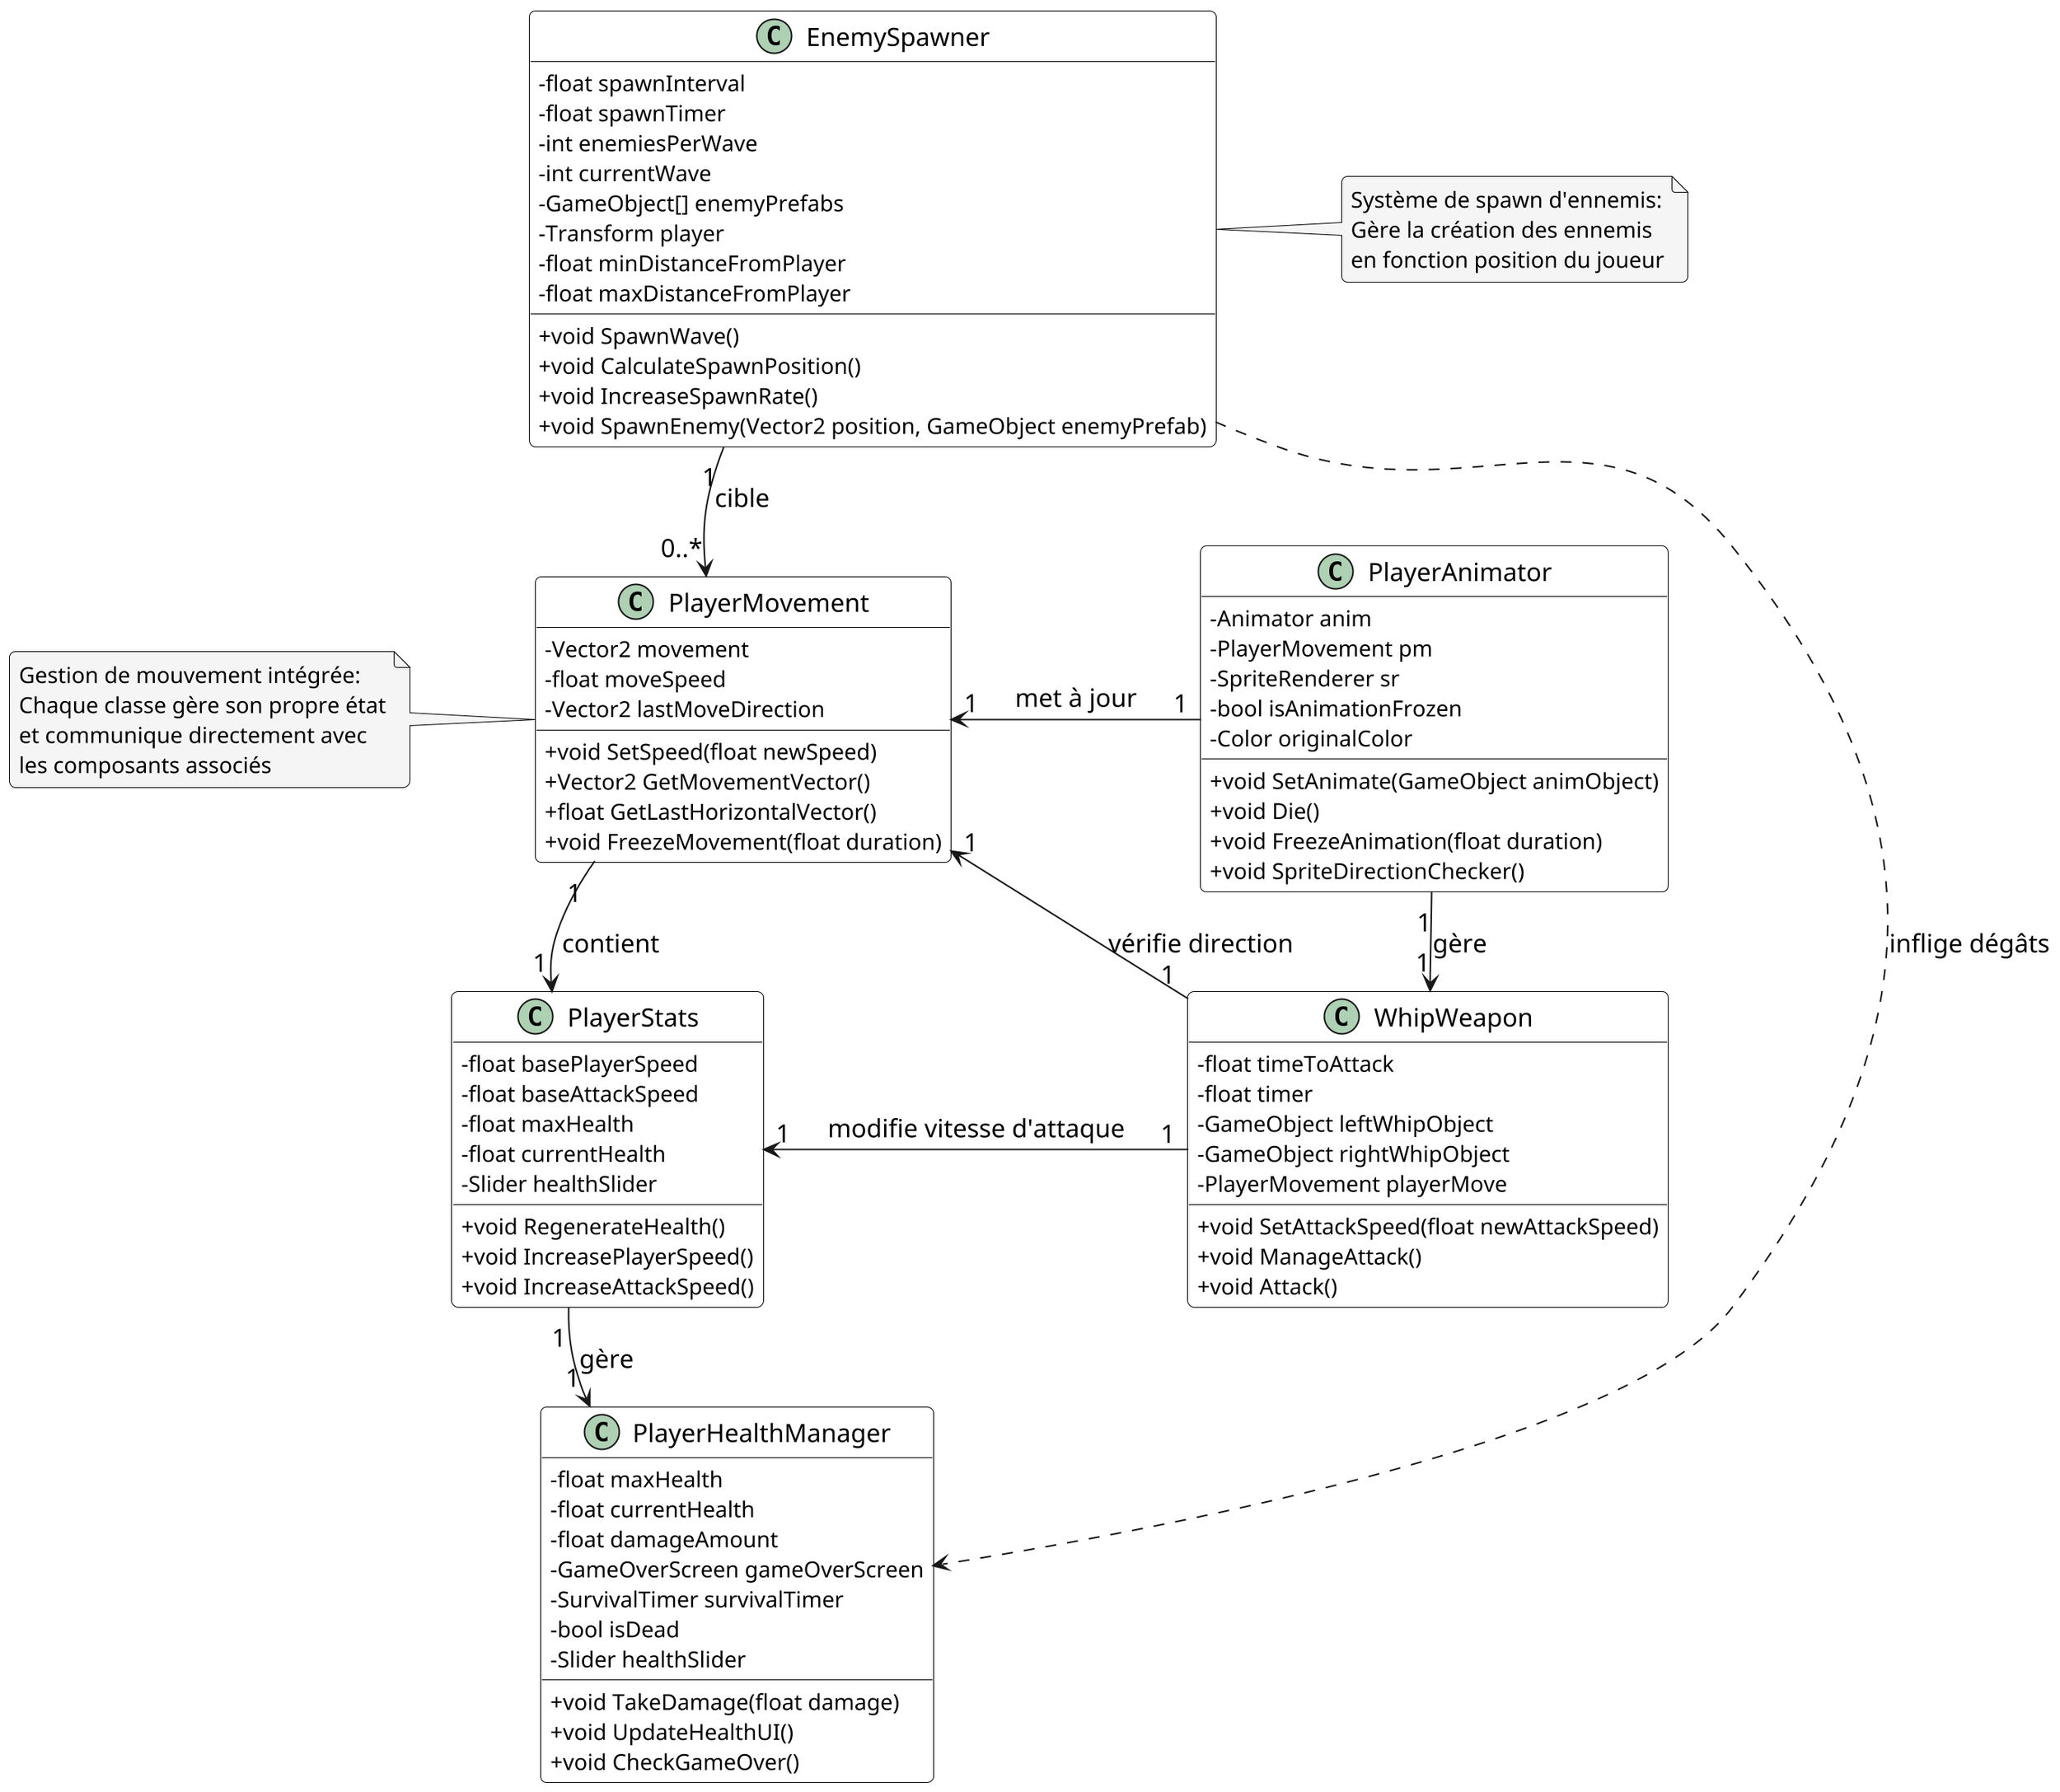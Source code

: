 @startuml DiagrammeDeClasses

' Configuration simplifiée
skinparam dpi 200
skinparam classAttributeIconSize 0
skinparam classFontSize 16
skinparam classBackgroundColor White
skinparam classBorderColor Black
skinparam roundcorner 8
skinparam shadowing false
skinparam defaultFontName Arial
skinparam arrowFontSize 16
skinparam noteFontSize 14
skinparam noteBackgroundColor WhiteSmoke
skinparam noteBorderColor Black
skinparam nodesep 80
skinparam ranksep 40

' Classes
class EnemySpawner {
  - float spawnInterval
  - float spawnTimer
  - int enemiesPerWave
  - int currentWave
  - GameObject[] enemyPrefabs
  - Transform player
  - float minDistanceFromPlayer
  - float maxDistanceFromPlayer
  + void SpawnWave()
  + void CalculateSpawnPosition()
  + void IncreaseSpawnRate()
  + void SpawnEnemy(Vector2 position, GameObject enemyPrefab)
}

note right of EnemySpawner
  Système de spawn d'ennemis:
  Gère la création des ennemis
  en fonction position du joueur
end note

class PlayerMovement {
  - Vector2 movement
  - float moveSpeed
  - Vector2 lastMoveDirection
  + void SetSpeed(float newSpeed)
  + Vector2 GetMovementVector()
  + float GetLastHorizontalVector()
  + void FreezeMovement(float duration)
}

note left of PlayerMovement
  Gestion de mouvement intégrée:
  Chaque classe gère son propre état
  et communique directement avec
  les composants associés
end note

class PlayerStats {
  - float basePlayerSpeed
  - float baseAttackSpeed
  - float maxHealth
  - float currentHealth
  - Slider healthSlider
  + void RegenerateHealth()
  + void IncreasePlayerSpeed()
  + void IncreaseAttackSpeed()
}

class PlayerAnimator {
  - Animator anim
  - PlayerMovement pm
  - SpriteRenderer sr
  - bool isAnimationFrozen
  - Color originalColor
  + void SetAnimate(GameObject animObject)
  + void Die()
  + void FreezeAnimation(float duration)
  + void SpriteDirectionChecker()
}

class PlayerHealthManager {
  - float maxHealth
  - float currentHealth
  - float damageAmount
  - GameOverScreen gameOverScreen
  - SurvivalTimer survivalTimer
  - bool isDead
  - Slider healthSlider
  + void TakeDamage(float damage)
  + void UpdateHealthUI()
  + void CheckGameOver()
}

class WhipWeapon {
  - float timeToAttack
  - float timer
  - GameObject leftWhipObject
  - GameObject rightWhipObject
  - PlayerMovement playerMove
  + void SetAttackSpeed(float newAttackSpeed)
  + void ManageAttack()
  + void Attack()
}

' Layout contrôlé
EnemySpawner -[hidden]d-> PlayerMovement
PlayerMovement -[hidden]d-> PlayerStats
PlayerMovement -[hidden]r-> PlayerAnimator
PlayerStats -[hidden]r-> WhipWeapon
PlayerStats -[hidden]d-> PlayerHealthManager

' Relations
EnemySpawner "1" --> "0..*" PlayerMovement : "cible"
EnemySpawner ..> PlayerHealthManager : "inflige dégâts"

PlayerMovement "1" <-- "1" PlayerAnimator : "met à jour"
PlayerMovement "1" --> "1" PlayerStats : "contient"
PlayerMovement "1" <-- "1" WhipWeapon : "vérifie direction"

PlayerStats "1" <-- "1" WhipWeapon : "modifie vitesse d'attaque"
PlayerStats "1" --> "1" PlayerHealthManager : "gère"

PlayerAnimator "1" --> "1" WhipWeapon : "gère"

@enduml 